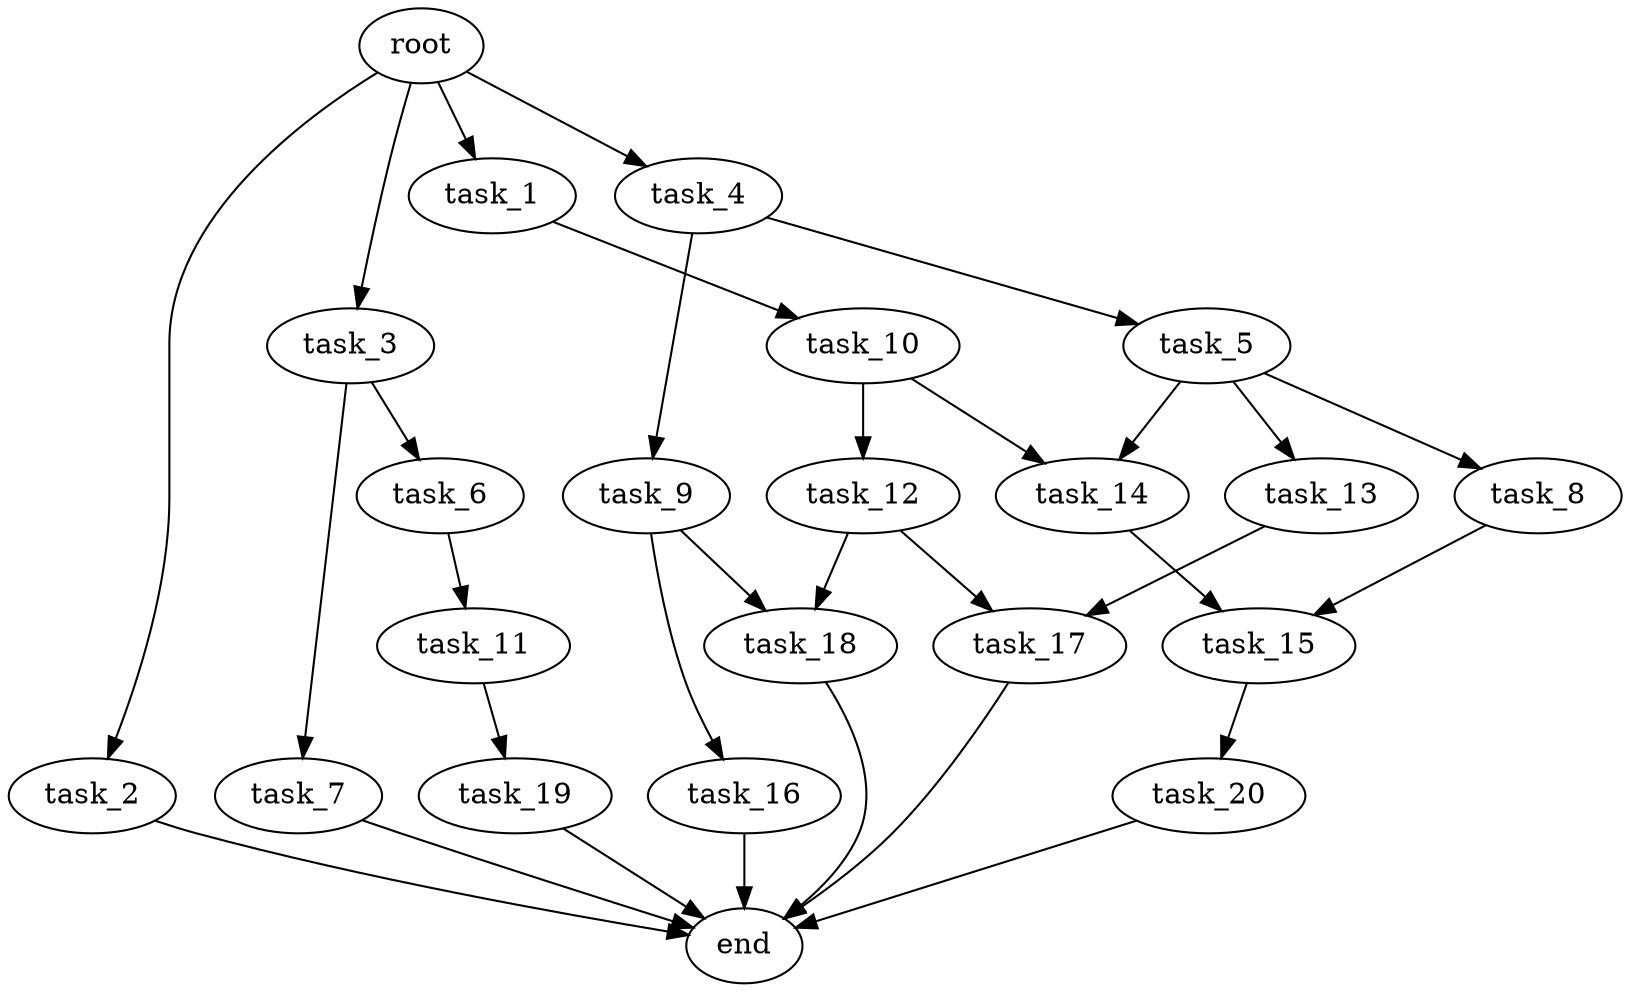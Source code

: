 digraph G {
  root [size="0.000000e+00"];
  task_1 [size="9.666900e+10"];
  task_2 [size="2.152229e+10"];
  task_3 [size="3.529598e+10"];
  task_4 [size="5.063535e+09"];
  task_5 [size="4.949447e+10"];
  task_6 [size="8.823512e+10"];
  task_7 [size="6.542946e+10"];
  task_8 [size="4.706398e+10"];
  task_9 [size="5.367371e+10"];
  task_10 [size="8.471876e+10"];
  task_11 [size="4.309847e+10"];
  task_12 [size="8.824675e+10"];
  task_13 [size="7.275353e+10"];
  task_14 [size="7.638804e+10"];
  task_15 [size="3.660008e+10"];
  task_16 [size="4.006416e+10"];
  task_17 [size="5.703246e+10"];
  task_18 [size="1.947358e+10"];
  task_19 [size="5.532676e+10"];
  task_20 [size="7.362440e+09"];
  end [size="0.000000e+00"];

  root -> task_1 [size="1.000000e-12"];
  root -> task_2 [size="1.000000e-12"];
  root -> task_3 [size="1.000000e-12"];
  root -> task_4 [size="1.000000e-12"];
  task_1 -> task_10 [size="8.471876e+08"];
  task_2 -> end [size="1.000000e-12"];
  task_3 -> task_6 [size="8.823512e+08"];
  task_3 -> task_7 [size="6.542946e+08"];
  task_4 -> task_5 [size="4.949447e+08"];
  task_4 -> task_9 [size="5.367371e+08"];
  task_5 -> task_8 [size="4.706398e+08"];
  task_5 -> task_13 [size="7.275353e+08"];
  task_5 -> task_14 [size="3.819402e+08"];
  task_6 -> task_11 [size="4.309847e+08"];
  task_7 -> end [size="1.000000e-12"];
  task_8 -> task_15 [size="1.830004e+08"];
  task_9 -> task_16 [size="4.006416e+08"];
  task_9 -> task_18 [size="9.736792e+07"];
  task_10 -> task_12 [size="8.824675e+08"];
  task_10 -> task_14 [size="3.819402e+08"];
  task_11 -> task_19 [size="5.532676e+08"];
  task_12 -> task_17 [size="2.851623e+08"];
  task_12 -> task_18 [size="9.736792e+07"];
  task_13 -> task_17 [size="2.851623e+08"];
  task_14 -> task_15 [size="1.830004e+08"];
  task_15 -> task_20 [size="7.362440e+07"];
  task_16 -> end [size="1.000000e-12"];
  task_17 -> end [size="1.000000e-12"];
  task_18 -> end [size="1.000000e-12"];
  task_19 -> end [size="1.000000e-12"];
  task_20 -> end [size="1.000000e-12"];
}
